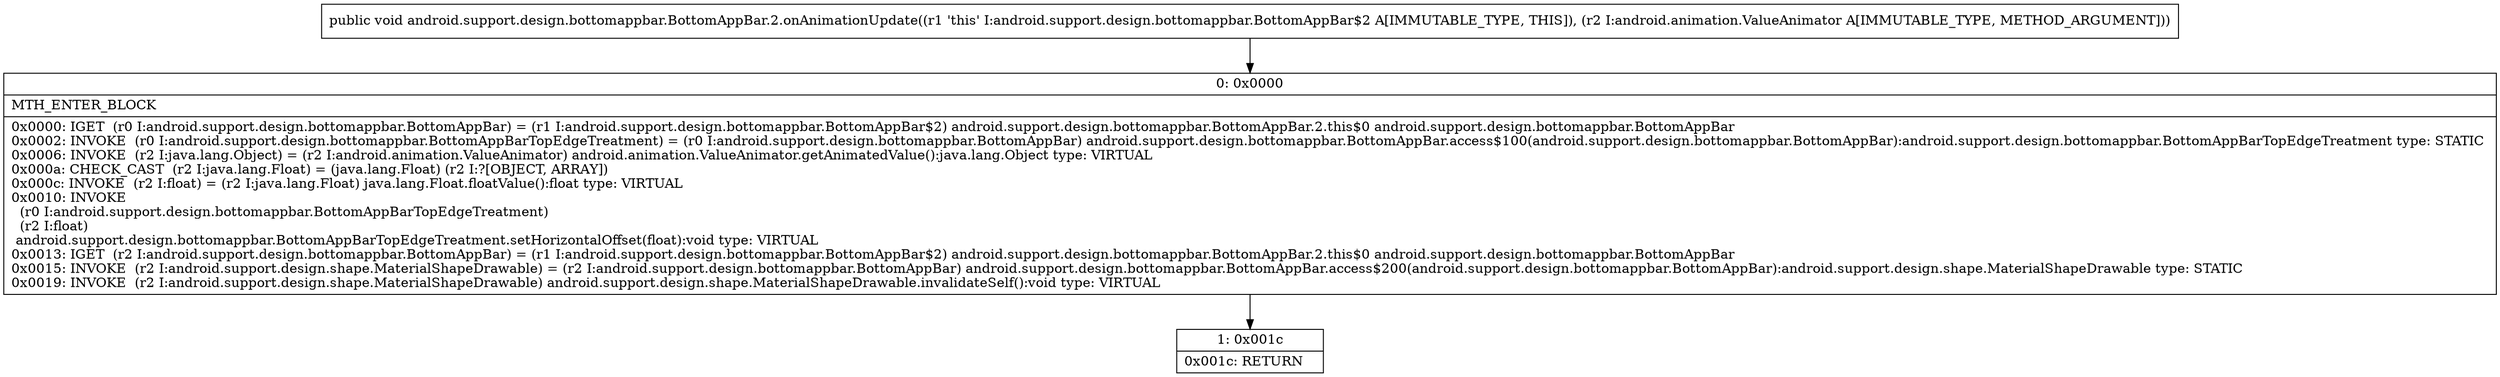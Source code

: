 digraph "CFG forandroid.support.design.bottomappbar.BottomAppBar.2.onAnimationUpdate(Landroid\/animation\/ValueAnimator;)V" {
Node_0 [shape=record,label="{0\:\ 0x0000|MTH_ENTER_BLOCK\l|0x0000: IGET  (r0 I:android.support.design.bottomappbar.BottomAppBar) = (r1 I:android.support.design.bottomappbar.BottomAppBar$2) android.support.design.bottomappbar.BottomAppBar.2.this$0 android.support.design.bottomappbar.BottomAppBar \l0x0002: INVOKE  (r0 I:android.support.design.bottomappbar.BottomAppBarTopEdgeTreatment) = (r0 I:android.support.design.bottomappbar.BottomAppBar) android.support.design.bottomappbar.BottomAppBar.access$100(android.support.design.bottomappbar.BottomAppBar):android.support.design.bottomappbar.BottomAppBarTopEdgeTreatment type: STATIC \l0x0006: INVOKE  (r2 I:java.lang.Object) = (r2 I:android.animation.ValueAnimator) android.animation.ValueAnimator.getAnimatedValue():java.lang.Object type: VIRTUAL \l0x000a: CHECK_CAST  (r2 I:java.lang.Float) = (java.lang.Float) (r2 I:?[OBJECT, ARRAY]) \l0x000c: INVOKE  (r2 I:float) = (r2 I:java.lang.Float) java.lang.Float.floatValue():float type: VIRTUAL \l0x0010: INVOKE  \l  (r0 I:android.support.design.bottomappbar.BottomAppBarTopEdgeTreatment)\l  (r2 I:float)\l android.support.design.bottomappbar.BottomAppBarTopEdgeTreatment.setHorizontalOffset(float):void type: VIRTUAL \l0x0013: IGET  (r2 I:android.support.design.bottomappbar.BottomAppBar) = (r1 I:android.support.design.bottomappbar.BottomAppBar$2) android.support.design.bottomappbar.BottomAppBar.2.this$0 android.support.design.bottomappbar.BottomAppBar \l0x0015: INVOKE  (r2 I:android.support.design.shape.MaterialShapeDrawable) = (r2 I:android.support.design.bottomappbar.BottomAppBar) android.support.design.bottomappbar.BottomAppBar.access$200(android.support.design.bottomappbar.BottomAppBar):android.support.design.shape.MaterialShapeDrawable type: STATIC \l0x0019: INVOKE  (r2 I:android.support.design.shape.MaterialShapeDrawable) android.support.design.shape.MaterialShapeDrawable.invalidateSelf():void type: VIRTUAL \l}"];
Node_1 [shape=record,label="{1\:\ 0x001c|0x001c: RETURN   \l}"];
MethodNode[shape=record,label="{public void android.support.design.bottomappbar.BottomAppBar.2.onAnimationUpdate((r1 'this' I:android.support.design.bottomappbar.BottomAppBar$2 A[IMMUTABLE_TYPE, THIS]), (r2 I:android.animation.ValueAnimator A[IMMUTABLE_TYPE, METHOD_ARGUMENT])) }"];
MethodNode -> Node_0;
Node_0 -> Node_1;
}

